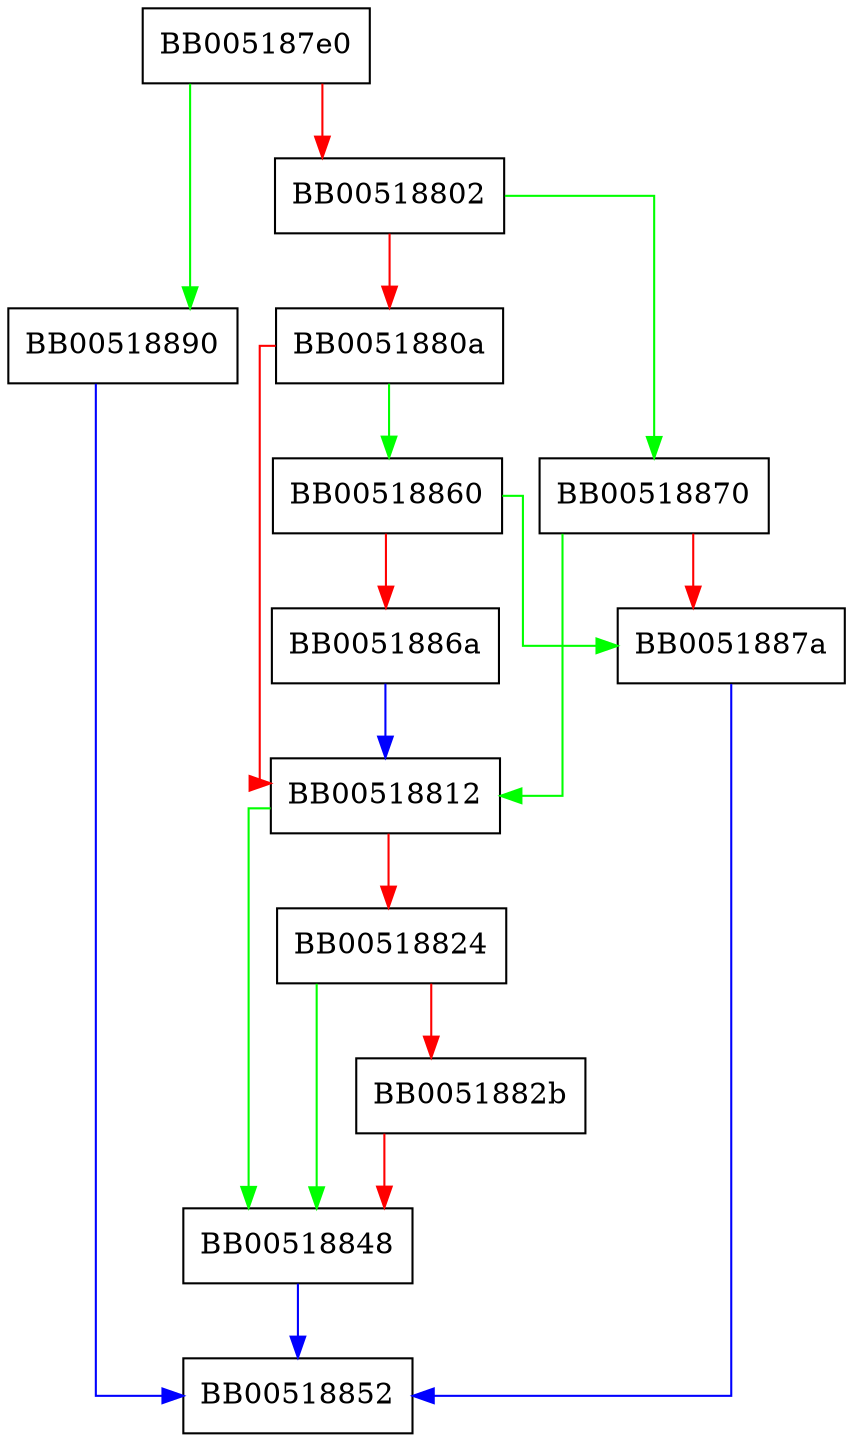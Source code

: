 digraph ASN1_TYPE_pack_sequence {
  node [shape="box"];
  graph [splines=ortho];
  BB005187e0 -> BB00518890 [color="green"];
  BB005187e0 -> BB00518802 [color="red"];
  BB00518802 -> BB00518870 [color="green"];
  BB00518802 -> BB0051880a [color="red"];
  BB0051880a -> BB00518860 [color="green"];
  BB0051880a -> BB00518812 [color="red"];
  BB00518812 -> BB00518848 [color="green"];
  BB00518812 -> BB00518824 [color="red"];
  BB00518824 -> BB00518848 [color="green"];
  BB00518824 -> BB0051882b [color="red"];
  BB0051882b -> BB00518848 [color="red"];
  BB00518848 -> BB00518852 [color="blue"];
  BB00518860 -> BB0051887a [color="green"];
  BB00518860 -> BB0051886a [color="red"];
  BB0051886a -> BB00518812 [color="blue"];
  BB00518870 -> BB00518812 [color="green"];
  BB00518870 -> BB0051887a [color="red"];
  BB0051887a -> BB00518852 [color="blue"];
  BB00518890 -> BB00518852 [color="blue"];
}